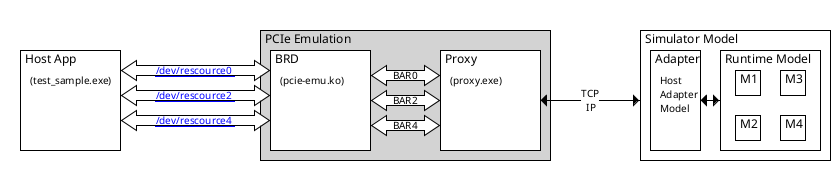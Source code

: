 @startuml myimage.svg
@startwire{myimage.svg}
move(0, 20)
* Host_App
    print("\n(test_sample.exe)")
--
move(120, 0)
* PCIe_Emulation #LightGrey
    * BRD #White
        print("\n(pcie-emu.ko)")
    --
    move(50, 0)
    * Proxy #White
        print("\n(proxy.exe)")
--
move(70, 0)
* Simulator_Model
    * Adapter [50x100]
        print("\nHost\nAdapter\nModel")
    --
    * Runtime_Model [100x100]
        move(5,0)
        * M1 [25x25]
        * M2 [25x25]
        --
        * M3 [25x25]
        * M4 [25x25]

Host_App(100%,15%) <=> PCIe_Emulation.BRD : [[ pcie_mapping.html#lblResource0 /dev/rescource0 ]]
Host_App <=> PCIe_Emulation.BRD : [[ pcie_mapping.html#lblResource2 /dev/rescource2 ]]
Host_App <=> PCIe_Emulation.BRD : [[ pcie_mapping.html#lblResource4 /dev/rescource4 ]]

PCIe_Emulation.BRD(100%,20%) <=> PCIe_Emulation.Proxy : BAR0
PCIe_Emulation.BRD <=> PCIe_Emulation.Proxy : BAR2
PCIe_Emulation.BRD <=> PCIe_Emulation.Proxy : BAR4

PCIe_Emulation.Proxy(100%,50%) <-> Simulator_Model : TCP\n  IP
Simulator_Model.Adapter(100%,50%) <-> Simulator_Model.Runtime_Model
@endwire
@enduml
